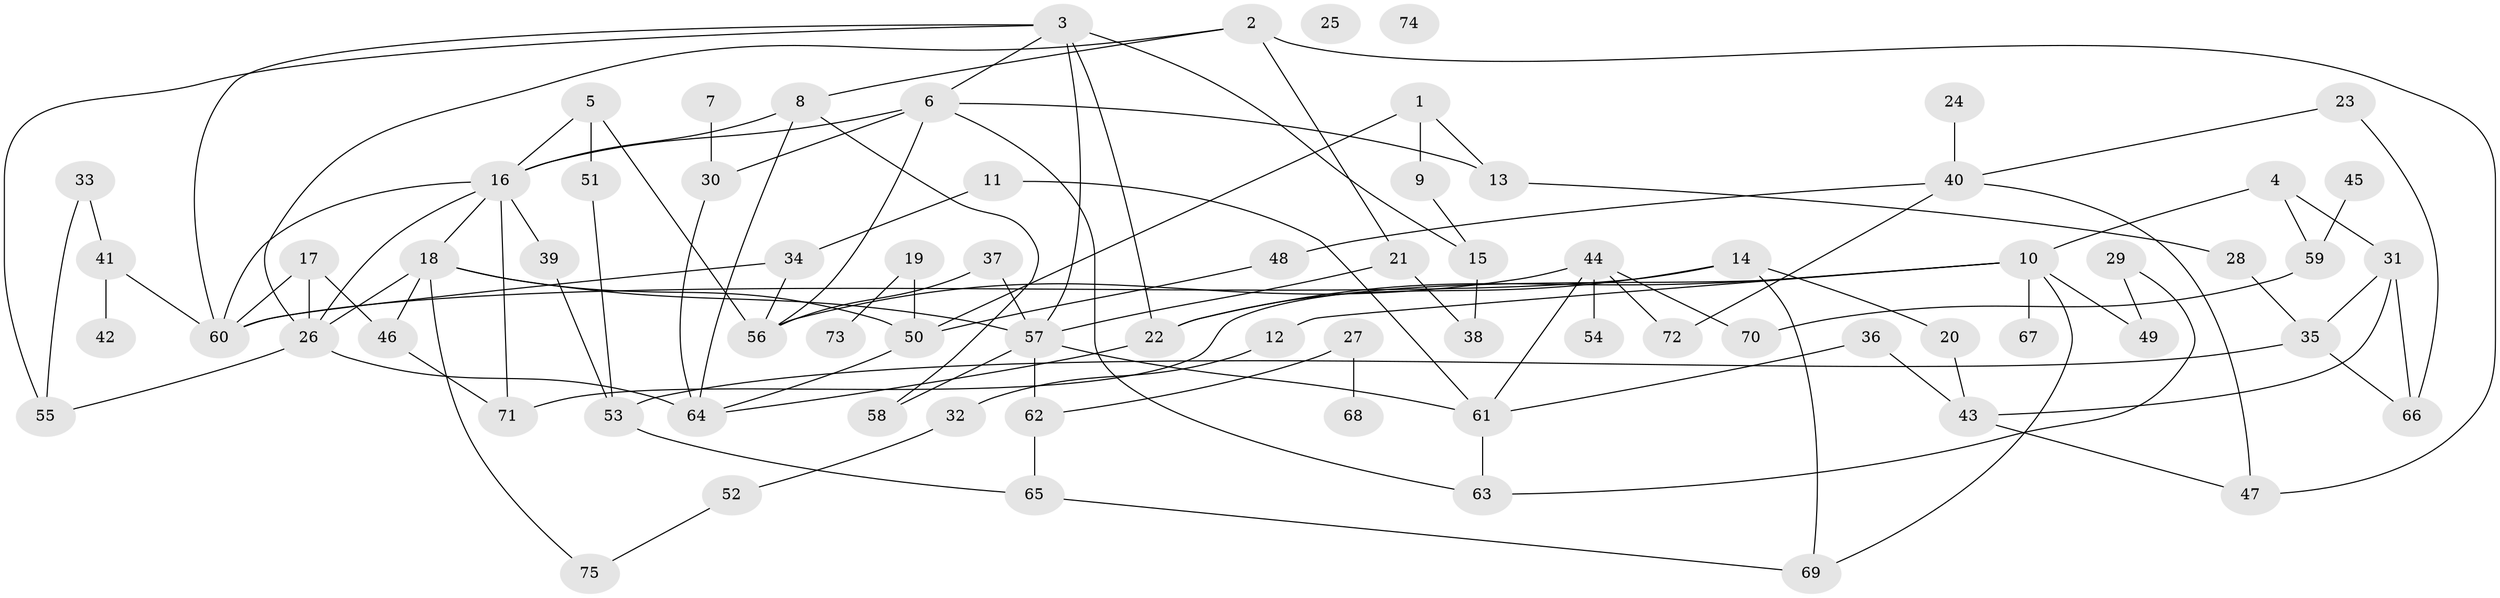 // Generated by graph-tools (version 1.1) at 2025/49/03/09/25 03:49:10]
// undirected, 75 vertices, 114 edges
graph export_dot {
graph [start="1"]
  node [color=gray90,style=filled];
  1;
  2;
  3;
  4;
  5;
  6;
  7;
  8;
  9;
  10;
  11;
  12;
  13;
  14;
  15;
  16;
  17;
  18;
  19;
  20;
  21;
  22;
  23;
  24;
  25;
  26;
  27;
  28;
  29;
  30;
  31;
  32;
  33;
  34;
  35;
  36;
  37;
  38;
  39;
  40;
  41;
  42;
  43;
  44;
  45;
  46;
  47;
  48;
  49;
  50;
  51;
  52;
  53;
  54;
  55;
  56;
  57;
  58;
  59;
  60;
  61;
  62;
  63;
  64;
  65;
  66;
  67;
  68;
  69;
  70;
  71;
  72;
  73;
  74;
  75;
  1 -- 9;
  1 -- 13;
  1 -- 50;
  2 -- 8;
  2 -- 21;
  2 -- 26;
  2 -- 47;
  3 -- 6;
  3 -- 15;
  3 -- 22;
  3 -- 55;
  3 -- 57;
  3 -- 60;
  4 -- 10;
  4 -- 31;
  4 -- 59;
  5 -- 16;
  5 -- 51;
  5 -- 56;
  6 -- 13;
  6 -- 16;
  6 -- 30;
  6 -- 56;
  6 -- 63;
  7 -- 30;
  8 -- 16;
  8 -- 58;
  8 -- 64;
  9 -- 15;
  10 -- 12;
  10 -- 22;
  10 -- 49;
  10 -- 67;
  10 -- 69;
  10 -- 71;
  11 -- 34;
  11 -- 61;
  12 -- 32;
  13 -- 28;
  14 -- 20;
  14 -- 22;
  14 -- 60;
  14 -- 69;
  15 -- 38;
  16 -- 18;
  16 -- 26;
  16 -- 39;
  16 -- 60;
  16 -- 71;
  17 -- 26;
  17 -- 46;
  17 -- 60;
  18 -- 26;
  18 -- 46;
  18 -- 50;
  18 -- 57;
  18 -- 75;
  19 -- 50;
  19 -- 73;
  20 -- 43;
  21 -- 38;
  21 -- 57;
  22 -- 64;
  23 -- 40;
  23 -- 66;
  24 -- 40;
  26 -- 55;
  26 -- 64;
  27 -- 62;
  27 -- 68;
  28 -- 35;
  29 -- 49;
  29 -- 63;
  30 -- 64;
  31 -- 35;
  31 -- 43;
  31 -- 66;
  32 -- 52;
  33 -- 41;
  33 -- 55;
  34 -- 56;
  34 -- 60;
  35 -- 53;
  35 -- 66;
  36 -- 43;
  36 -- 61;
  37 -- 56;
  37 -- 57;
  39 -- 53;
  40 -- 47;
  40 -- 48;
  40 -- 72;
  41 -- 42;
  41 -- 60;
  43 -- 47;
  44 -- 54;
  44 -- 56;
  44 -- 61;
  44 -- 70;
  44 -- 72;
  45 -- 59;
  46 -- 71;
  48 -- 50;
  50 -- 64;
  51 -- 53;
  52 -- 75;
  53 -- 65;
  57 -- 58;
  57 -- 61;
  57 -- 62;
  59 -- 70;
  61 -- 63;
  62 -- 65;
  65 -- 69;
}
